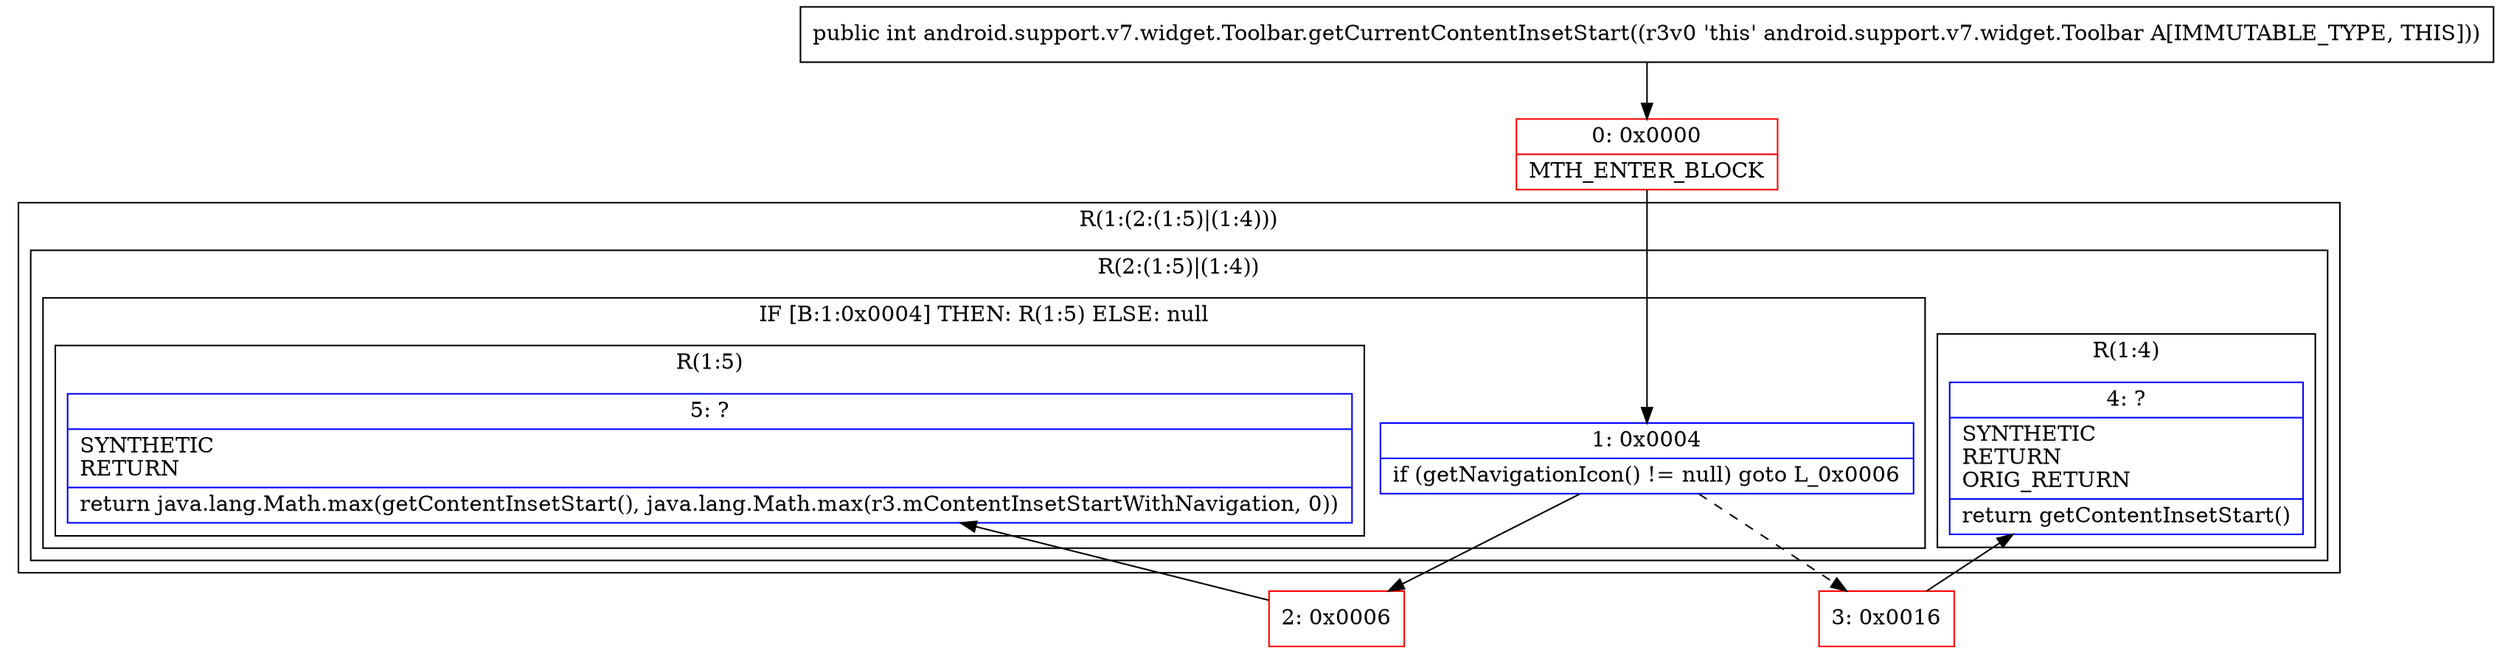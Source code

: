digraph "CFG forandroid.support.v7.widget.Toolbar.getCurrentContentInsetStart()I" {
subgraph cluster_Region_500547885 {
label = "R(1:(2:(1:5)|(1:4)))";
node [shape=record,color=blue];
subgraph cluster_Region_1373767565 {
label = "R(2:(1:5)|(1:4))";
node [shape=record,color=blue];
subgraph cluster_IfRegion_33239081 {
label = "IF [B:1:0x0004] THEN: R(1:5) ELSE: null";
node [shape=record,color=blue];
Node_1 [shape=record,label="{1\:\ 0x0004|if (getNavigationIcon() != null) goto L_0x0006\l}"];
subgraph cluster_Region_607649748 {
label = "R(1:5)";
node [shape=record,color=blue];
Node_5 [shape=record,label="{5\:\ ?|SYNTHETIC\lRETURN\l|return java.lang.Math.max(getContentInsetStart(), java.lang.Math.max(r3.mContentInsetStartWithNavigation, 0))\l}"];
}
}
subgraph cluster_Region_391679702 {
label = "R(1:4)";
node [shape=record,color=blue];
Node_4 [shape=record,label="{4\:\ ?|SYNTHETIC\lRETURN\lORIG_RETURN\l|return getContentInsetStart()\l}"];
}
}
}
Node_0 [shape=record,color=red,label="{0\:\ 0x0000|MTH_ENTER_BLOCK\l}"];
Node_2 [shape=record,color=red,label="{2\:\ 0x0006}"];
Node_3 [shape=record,color=red,label="{3\:\ 0x0016}"];
MethodNode[shape=record,label="{public int android.support.v7.widget.Toolbar.getCurrentContentInsetStart((r3v0 'this' android.support.v7.widget.Toolbar A[IMMUTABLE_TYPE, THIS])) }"];
MethodNode -> Node_0;
Node_1 -> Node_2;
Node_1 -> Node_3[style=dashed];
Node_0 -> Node_1;
Node_2 -> Node_5;
Node_3 -> Node_4;
}

